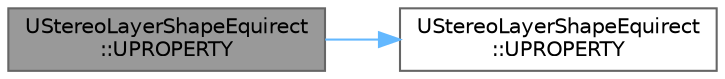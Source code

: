 digraph "UStereoLayerShapeEquirect::UPROPERTY"
{
 // INTERACTIVE_SVG=YES
 // LATEX_PDF_SIZE
  bgcolor="transparent";
  edge [fontname=Helvetica,fontsize=10,labelfontname=Helvetica,labelfontsize=10];
  node [fontname=Helvetica,fontsize=10,shape=box,height=0.2,width=0.4];
  rankdir="LR";
  Node1 [id="Node000001",label="UStereoLayerShapeEquirect\l::UPROPERTY",height=0.2,width=0.4,color="gray40", fillcolor="grey60", style="filled", fontcolor="black",tooltip="Sphere radius."];
  Node1 -> Node2 [id="edge1_Node000001_Node000002",color="steelblue1",style="solid",tooltip=" "];
  Node2 [id="Node000002",label="UStereoLayerShapeEquirect\l::UPROPERTY",height=0.2,width=0.4,color="grey40", fillcolor="white", style="filled",URL="$d0/d30/classUStereoLayerShapeEquirect.html#ae142afef00f3008cc31c9a71f8ed31af",tooltip="Left source texture UVRect, specifying portion of input texture corresponding to left eye."];
}
